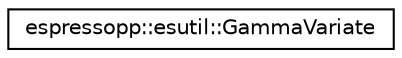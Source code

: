 digraph G
{
  edge [fontname="Helvetica",fontsize="10",labelfontname="Helvetica",labelfontsize="10"];
  node [fontname="Helvetica",fontsize="10",shape=record];
  rankdir="LR";
  Node1 [label="espressopp::esutil::GammaVariate",height=0.2,width=0.4,color="black", fillcolor="white", style="filled",URL="$classespressopp_1_1esutil_1_1GammaVariate.html",tooltip="This class generates gamma distributed random variates."];
}
